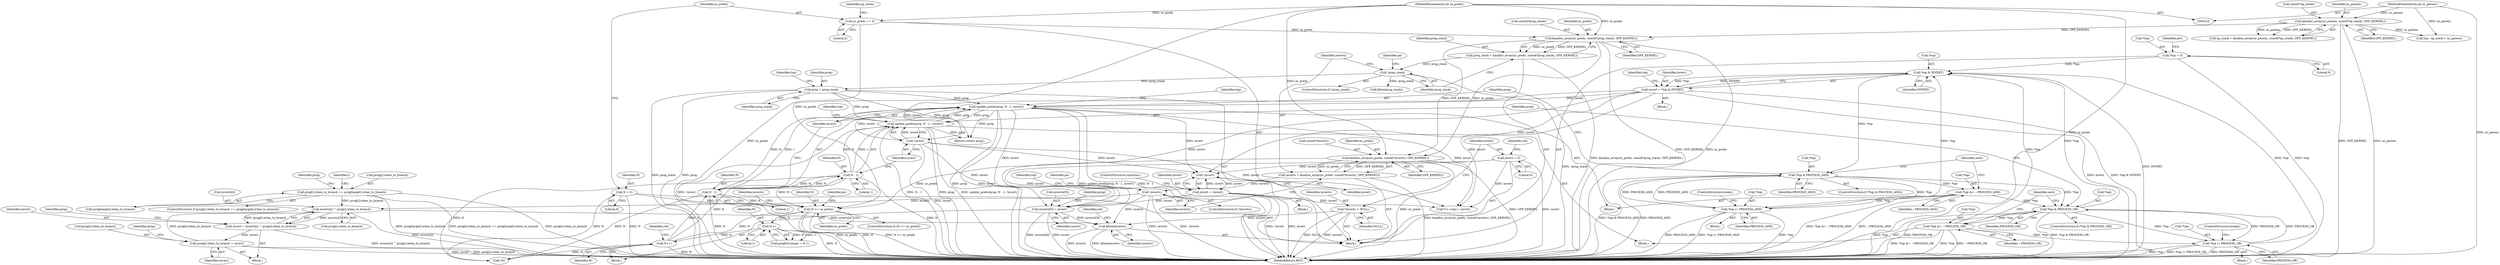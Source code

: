 digraph "0_linux_81f9c4e4177d31ced6f52a89bb70e93bfb77ca03_1@API" {
"1000621" [label="(Call,kfree(inverts))"];
"1000279" [label="(Call,inverts[N] = invert)"];
"1000369" [label="(Call,invert = *top & INVERT)"];
"1000371" [label="(Call,*top & INVERT)"];
"1000397" [label="(Call,*top |= PROCESS_AND)"];
"1000376" [label="(Call,*top & PROCESS_AND)"];
"1000387" [label="(Call,*top &= ~PROCESS_AND)"];
"1000403" [label="(Call,*top & PROCESS_OR)"];
"1000425" [label="(Call,*top |= PROCESS_OR)"];
"1000415" [label="(Call,*top &= ~PROCESS_OR)"];
"1000217" [label="(Call,*top = 0)"];
"1000262" [label="(Call,invert = !invert)"];
"1000264" [label="(Call,!invert)"];
"1000381" [label="(Call,update_preds(prog, N - 1, invert))"];
"1000408" [label="(Call,update_preds(prog, N - 1, !invert))"];
"1000214" [label="(Call,prog = prog_stack)"];
"1000184" [label="(Call,!prog_stack)"];
"1000175" [label="(Call,prog_stack = kmalloc_array(nr_preds, sizeof(*prog_stack), GFP_KERNEL))"];
"1000177" [label="(Call,kmalloc_array(nr_preds, sizeof(*prog_stack), GFP_KERNEL))"];
"1000157" [label="(Call,nr_preds += 2)"];
"1000125" [label="(MethodParameterIn,int nr_preds)"];
"1000162" [label="(Call,kmalloc_array(nr_parens, sizeof(*op_stack), GFP_KERNEL))"];
"1000124" [label="(MethodParameterIn,int nr_parens)"];
"1000410" [label="(Call,N - 1)"];
"1000383" [label="(Call,N - 1)"];
"1000322" [label="(Call,N++)"];
"1000290" [label="(Call,N-1)"];
"1000268" [label="(Call,N >= nr_preds)"];
"1000153" [label="(Call,N = 0)"];
"1000195" [label="(Call,kmalloc_array(nr_preds, sizeof(*inverts), GFP_KERNEL))"];
"1000413" [label="(Call,!invert)"];
"1000143" [label="(Call,invert = 0)"];
"1000583" [label="(Call,inverts[i] ^ prog[i].when_to_branch)"];
"1000202" [label="(Call,!inverts)"];
"1000193" [label="(Call,inverts = kmalloc_array(nr_preds, sizeof(*inverts), GFP_KERNEL))"];
"1000549" [label="(Call,prog[i].when_to_branch == prog[target].when_to_branch)"];
"1000592" [label="(Call,prog[i].when_to_branch = invert)"];
"1000581" [label="(Call,invert = inverts[i] ^ prog[i].when_to_branch)"];
"1000137" [label="(Call,*inverts = NULL)"];
"1000396" [label="(Block,)"];
"1000404" [label="(Call,*top)"];
"1000381" [label="(Call,update_preds(prog, N - 1, invert))"];
"1000175" [label="(Call,prog_stack = kmalloc_array(nr_preds, sizeof(*prog_stack), GFP_KERNEL))"];
"1000281" [label="(Identifier,inverts)"];
"1000195" [label="(Call,kmalloc_array(nr_preds, sizeof(*inverts), GFP_KERNEL))"];
"1000409" [label="(Identifier,prog)"];
"1000330" [label="(Block,)"];
"1000153" [label="(Call,N = 0)"];
"1000549" [label="(Call,prog[i].when_to_branch == prog[target].when_to_branch)"];
"1000155" [label="(Literal,0)"];
"1000386" [label="(Identifier,invert)"];
"1000267" [label="(ControlStructure,if (N >= nr_preds))"];
"1000266" [label="(ControlStructure,continue;)"];
"1000614" [label="(Return,return prog;)"];
"1000422" [label="(Identifier,next)"];
"1000177" [label="(Call,kmalloc_array(nr_preds, sizeof(*prog_stack), GFP_KERNEL))"];
"1000411" [label="(Identifier,N)"];
"1000216" [label="(Identifier,prog_stack)"];
"1000370" [label="(Identifier,invert)"];
"1000280" [label="(Call,inverts[N])"];
"1000378" [label="(Identifier,top)"];
"1000394" [label="(Identifier,next)"];
"1000413" [label="(Call,!invert)"];
"1000145" [label="(Literal,0)"];
"1000193" [label="(Call,inverts = kmalloc_array(nr_preds, sizeof(*inverts), GFP_KERNEL))"];
"1000241" [label="(Call,top - op_stack > nr_parens)"];
"1000212" [label="(Identifier,top)"];
"1000217" [label="(Call,*top = 0)"];
"1000182" [label="(Identifier,GFP_KERNEL)"];
"1000194" [label="(Identifier,inverts)"];
"1000385" [label="(Literal,1)"];
"1000400" [label="(Identifier,PROCESS_AND)"];
"1000424" [label="(Block,)"];
"1000581" [label="(Call,invert = inverts[i] ^ prog[i].when_to_branch)"];
"1000555" [label="(Call,prog[target].when_to_branch)"];
"1000162" [label="(Call,kmalloc_array(nr_parens, sizeof(*op_stack), GFP_KERNEL))"];
"1000183" [label="(ControlStructure,if (!prog_stack))"];
"1000417" [label="(Identifier,top)"];
"1000408" [label="(Call,update_preds(prog, N - 1, !invert))"];
"1000163" [label="(Identifier,nr_parens)"];
"1000265" [label="(Identifier,invert)"];
"1000375" [label="(ControlStructure,if (*top & PROCESS_AND))"];
"1000325" [label="(Identifier,ret)"];
"1000203" [label="(Identifier,inverts)"];
"1000129" [label="(Block,)"];
"1000176" [label="(Identifier,prog_stack)"];
"1000284" [label="(Call,prog[N].target = N-1)"];
"1000538" [label="(Identifier,i)"];
"1000219" [label="(Identifier,top)"];
"1000185" [label="(Identifier,prog_stack)"];
"1000415" [label="(Call,*top &= ~PROCESS_OR)"];
"1000376" [label="(Call,*top & PROCESS_AND)"];
"1000220" [label="(Literal,0)"];
"1000238" [label="(Block,)"];
"1000582" [label="(Identifier,invert)"];
"1000263" [label="(Identifier,invert)"];
"1000158" [label="(Identifier,nr_preds)"];
"1000214" [label="(Call,prog = prog_stack)"];
"1000137" [label="(Call,*inverts = NULL)"];
"1000593" [label="(Call,prog[i].when_to_branch)"];
"1000269" [label="(Identifier,N)"];
"1000188" [label="(Identifier,pe)"];
"1000279" [label="(Call,inverts[N] = invert)"];
"1000143" [label="(Call,invert = 0)"];
"1000250" [label="(Call,*(++top) = invert)"];
"1000416" [label="(Call,*top)"];
"1000550" [label="(Call,prog[i].when_to_branch)"];
"1000262" [label="(Call,invert = !invert)"];
"1000426" [label="(Call,*top)"];
"1000584" [label="(Call,inverts[i])"];
"1000154" [label="(Identifier,N)"];
"1000563" [label="(Identifier,prog)"];
"1000283" [label="(Identifier,invert)"];
"1000138" [label="(Identifier,inverts)"];
"1000268" [label="(Call,N >= nr_preds)"];
"1000583" [label="(Call,inverts[i] ^ prog[i].when_to_branch)"];
"1000323" [label="(Identifier,N)"];
"1000412" [label="(Literal,1)"];
"1000387" [label="(Call,*top &= ~PROCESS_AND)"];
"1000621" [label="(Call,kfree(inverts))"];
"1000374" [label="(Identifier,INVERT)"];
"1000619" [label="(Call,kfree(prog_stack))"];
"1000270" [label="(Identifier,nr_preds)"];
"1000598" [label="(Identifier,invert)"];
"1000223" [label="(Identifier,ptr)"];
"1000206" [label="(Identifier,pe)"];
"1000164" [label="(Call,sizeof(*op_stack))"];
"1000397" [label="(Call,*top |= PROCESS_AND)"];
"1000383" [label="(Call,N - 1)"];
"1000382" [label="(Identifier,prog)"];
"1000626" [label="(MethodReturn,RET)"];
"1000202" [label="(Call,!inverts)"];
"1000287" [label="(Identifier,prog)"];
"1000425" [label="(Call,*top |= PROCESS_OR)"];
"1000407" [label="(Block,)"];
"1000197" [label="(Call,sizeof(*inverts))"];
"1000371" [label="(Call,*top & INVERT)"];
"1000580" [label="(Block,)"];
"1000414" [label="(Identifier,invert)"];
"1000196" [label="(Identifier,nr_preds)"];
"1000604" [label="(Identifier,prog)"];
"1000167" [label="(Identifier,GFP_KERNEL)"];
"1000148" [label="(Identifier,ret)"];
"1000390" [label="(Identifier,~PROCESS_AND)"];
"1000403" [label="(Call,*top & PROCESS_OR)"];
"1000587" [label="(Call,prog[i].when_to_branch)"];
"1000548" [label="(ControlStructure,if (prog[i].when_to_branch == prog[target].when_to_branch))"];
"1000380" [label="(Block,)"];
"1000291" [label="(Identifier,N)"];
"1000428" [label="(Identifier,PROCESS_OR)"];
"1000124" [label="(MethodParameterIn,int nr_parens)"];
"1000372" [label="(Call,*top)"];
"1000595" [label="(Identifier,prog)"];
"1000144" [label="(Identifier,invert)"];
"1000369" [label="(Call,invert = *top & INVERT)"];
"1000384" [label="(Identifier,N)"];
"1000157" [label="(Call,nr_preds += 2)"];
"1000200" [label="(Identifier,GFP_KERNEL)"];
"1000273" [label="(Identifier,pe)"];
"1000622" [label="(Identifier,inverts)"];
"1000161" [label="(Identifier,op_stack)"];
"1000467" [label="(Call,!N)"];
"1000160" [label="(Call,op_stack = kmalloc_array(nr_parens, sizeof(*op_stack), GFP_KERNEL))"];
"1000377" [label="(Call,*top)"];
"1000406" [label="(Identifier,PROCESS_OR)"];
"1000290" [label="(Call,N-1)"];
"1000401" [label="(ControlStructure,break;)"];
"1000184" [label="(Call,!prog_stack)"];
"1000429" [label="(ControlStructure,break;)"];
"1000292" [label="(Literal,1)"];
"1000398" [label="(Call,*top)"];
"1000178" [label="(Identifier,nr_preds)"];
"1000125" [label="(MethodParameterIn,int nr_preds)"];
"1000201" [label="(ControlStructure,if (!inverts))"];
"1000139" [label="(Identifier,NULL)"];
"1000224" [label="(Block,)"];
"1000322" [label="(Call,N++)"];
"1000264" [label="(Call,!invert)"];
"1000388" [label="(Call,*top)"];
"1000410" [label="(Call,N - 1)"];
"1000592" [label="(Call,prog[i].when_to_branch = invert)"];
"1000389" [label="(Identifier,top)"];
"1000159" [label="(Literal,2)"];
"1000402" [label="(ControlStructure,if (*top & PROCESS_OR))"];
"1000625" [label="(Identifier,ret)"];
"1000218" [label="(Call,*top)"];
"1000179" [label="(Call,sizeof(*prog_stack))"];
"1000379" [label="(Identifier,PROCESS_AND)"];
"1000418" [label="(Identifier,~PROCESS_OR)"];
"1000215" [label="(Identifier,prog)"];
"1000621" -> "1000129"  [label="AST: "];
"1000621" -> "1000622"  [label="CFG: "];
"1000622" -> "1000621"  [label="AST: "];
"1000625" -> "1000621"  [label="CFG: "];
"1000621" -> "1000626"  [label="DDG: inverts"];
"1000621" -> "1000626"  [label="DDG: kfree(inverts)"];
"1000279" -> "1000621"  [label="DDG: inverts[N]"];
"1000583" -> "1000621"  [label="DDG: inverts[i]"];
"1000202" -> "1000621"  [label="DDG: inverts"];
"1000137" -> "1000621"  [label="DDG: inverts"];
"1000279" -> "1000224"  [label="AST: "];
"1000279" -> "1000283"  [label="CFG: "];
"1000280" -> "1000279"  [label="AST: "];
"1000283" -> "1000279"  [label="AST: "];
"1000287" -> "1000279"  [label="CFG: "];
"1000279" -> "1000626"  [label="DDG: inverts[N]"];
"1000279" -> "1000626"  [label="DDG: invert"];
"1000369" -> "1000279"  [label="DDG: invert"];
"1000262" -> "1000279"  [label="DDG: invert"];
"1000381" -> "1000279"  [label="DDG: invert"];
"1000413" -> "1000279"  [label="DDG: invert"];
"1000143" -> "1000279"  [label="DDG: invert"];
"1000369" -> "1000330"  [label="AST: "];
"1000369" -> "1000371"  [label="CFG: "];
"1000370" -> "1000369"  [label="AST: "];
"1000371" -> "1000369"  [label="AST: "];
"1000378" -> "1000369"  [label="CFG: "];
"1000369" -> "1000626"  [label="DDG: invert"];
"1000369" -> "1000626"  [label="DDG: *top & INVERT"];
"1000369" -> "1000250"  [label="DDG: invert"];
"1000369" -> "1000264"  [label="DDG: invert"];
"1000371" -> "1000369"  [label="DDG: *top"];
"1000371" -> "1000369"  [label="DDG: INVERT"];
"1000369" -> "1000381"  [label="DDG: invert"];
"1000369" -> "1000413"  [label="DDG: invert"];
"1000371" -> "1000374"  [label="CFG: "];
"1000372" -> "1000371"  [label="AST: "];
"1000374" -> "1000371"  [label="AST: "];
"1000371" -> "1000626"  [label="DDG: INVERT"];
"1000397" -> "1000371"  [label="DDG: *top"];
"1000403" -> "1000371"  [label="DDG: *top"];
"1000425" -> "1000371"  [label="DDG: *top"];
"1000217" -> "1000371"  [label="DDG: *top"];
"1000415" -> "1000371"  [label="DDG: *top"];
"1000371" -> "1000376"  [label="DDG: *top"];
"1000397" -> "1000396"  [label="AST: "];
"1000397" -> "1000400"  [label="CFG: "];
"1000398" -> "1000397"  [label="AST: "];
"1000400" -> "1000397"  [label="AST: "];
"1000401" -> "1000397"  [label="CFG: "];
"1000397" -> "1000626"  [label="DDG: *top |= PROCESS_AND"];
"1000397" -> "1000626"  [label="DDG: *top"];
"1000397" -> "1000626"  [label="DDG: PROCESS_AND"];
"1000397" -> "1000376"  [label="DDG: PROCESS_AND"];
"1000376" -> "1000397"  [label="DDG: *top"];
"1000376" -> "1000397"  [label="DDG: PROCESS_AND"];
"1000387" -> "1000397"  [label="DDG: *top"];
"1000376" -> "1000375"  [label="AST: "];
"1000376" -> "1000379"  [label="CFG: "];
"1000377" -> "1000376"  [label="AST: "];
"1000379" -> "1000376"  [label="AST: "];
"1000382" -> "1000376"  [label="CFG: "];
"1000394" -> "1000376"  [label="CFG: "];
"1000376" -> "1000626"  [label="DDG: *top & PROCESS_AND"];
"1000376" -> "1000626"  [label="DDG: PROCESS_AND"];
"1000376" -> "1000387"  [label="DDG: *top"];
"1000376" -> "1000403"  [label="DDG: *top"];
"1000387" -> "1000380"  [label="AST: "];
"1000387" -> "1000390"  [label="CFG: "];
"1000388" -> "1000387"  [label="AST: "];
"1000390" -> "1000387"  [label="AST: "];
"1000394" -> "1000387"  [label="CFG: "];
"1000387" -> "1000626"  [label="DDG: *top &= ~PROCESS_AND"];
"1000387" -> "1000626"  [label="DDG: ~PROCESS_AND"];
"1000387" -> "1000403"  [label="DDG: *top"];
"1000403" -> "1000402"  [label="AST: "];
"1000403" -> "1000406"  [label="CFG: "];
"1000404" -> "1000403"  [label="AST: "];
"1000406" -> "1000403"  [label="AST: "];
"1000409" -> "1000403"  [label="CFG: "];
"1000422" -> "1000403"  [label="CFG: "];
"1000403" -> "1000626"  [label="DDG: *top"];
"1000403" -> "1000626"  [label="DDG: *top & PROCESS_OR"];
"1000403" -> "1000626"  [label="DDG: PROCESS_OR"];
"1000425" -> "1000403"  [label="DDG: PROCESS_OR"];
"1000403" -> "1000415"  [label="DDG: *top"];
"1000403" -> "1000425"  [label="DDG: *top"];
"1000403" -> "1000425"  [label="DDG: PROCESS_OR"];
"1000425" -> "1000424"  [label="AST: "];
"1000425" -> "1000428"  [label="CFG: "];
"1000426" -> "1000425"  [label="AST: "];
"1000428" -> "1000425"  [label="AST: "];
"1000429" -> "1000425"  [label="CFG: "];
"1000425" -> "1000626"  [label="DDG: PROCESS_OR"];
"1000425" -> "1000626"  [label="DDG: *top"];
"1000425" -> "1000626"  [label="DDG: *top |= PROCESS_OR"];
"1000415" -> "1000425"  [label="DDG: *top"];
"1000415" -> "1000407"  [label="AST: "];
"1000415" -> "1000418"  [label="CFG: "];
"1000416" -> "1000415"  [label="AST: "];
"1000418" -> "1000415"  [label="AST: "];
"1000422" -> "1000415"  [label="CFG: "];
"1000415" -> "1000626"  [label="DDG: *top"];
"1000415" -> "1000626"  [label="DDG: ~PROCESS_OR"];
"1000415" -> "1000626"  [label="DDG: *top &= ~PROCESS_OR"];
"1000217" -> "1000129"  [label="AST: "];
"1000217" -> "1000220"  [label="CFG: "];
"1000218" -> "1000217"  [label="AST: "];
"1000220" -> "1000217"  [label="AST: "];
"1000223" -> "1000217"  [label="CFG: "];
"1000217" -> "1000626"  [label="DDG: *top"];
"1000262" -> "1000238"  [label="AST: "];
"1000262" -> "1000264"  [label="CFG: "];
"1000263" -> "1000262"  [label="AST: "];
"1000264" -> "1000262"  [label="AST: "];
"1000266" -> "1000262"  [label="CFG: "];
"1000262" -> "1000626"  [label="DDG: !invert"];
"1000262" -> "1000626"  [label="DDG: invert"];
"1000262" -> "1000250"  [label="DDG: invert"];
"1000264" -> "1000262"  [label="DDG: invert"];
"1000262" -> "1000264"  [label="DDG: invert"];
"1000264" -> "1000265"  [label="CFG: "];
"1000265" -> "1000264"  [label="AST: "];
"1000381" -> "1000264"  [label="DDG: invert"];
"1000413" -> "1000264"  [label="DDG: invert"];
"1000143" -> "1000264"  [label="DDG: invert"];
"1000381" -> "1000380"  [label="AST: "];
"1000381" -> "1000386"  [label="CFG: "];
"1000382" -> "1000381"  [label="AST: "];
"1000383" -> "1000381"  [label="AST: "];
"1000386" -> "1000381"  [label="AST: "];
"1000389" -> "1000381"  [label="CFG: "];
"1000381" -> "1000626"  [label="DDG: N - 1"];
"1000381" -> "1000626"  [label="DDG: prog"];
"1000381" -> "1000626"  [label="DDG: invert"];
"1000381" -> "1000626"  [label="DDG: update_preds(prog, N - 1, invert)"];
"1000381" -> "1000250"  [label="DDG: invert"];
"1000408" -> "1000381"  [label="DDG: prog"];
"1000214" -> "1000381"  [label="DDG: prog"];
"1000383" -> "1000381"  [label="DDG: N"];
"1000383" -> "1000381"  [label="DDG: 1"];
"1000381" -> "1000408"  [label="DDG: prog"];
"1000381" -> "1000413"  [label="DDG: invert"];
"1000381" -> "1000614"  [label="DDG: prog"];
"1000408" -> "1000407"  [label="AST: "];
"1000408" -> "1000413"  [label="CFG: "];
"1000409" -> "1000408"  [label="AST: "];
"1000410" -> "1000408"  [label="AST: "];
"1000413" -> "1000408"  [label="AST: "];
"1000417" -> "1000408"  [label="CFG: "];
"1000408" -> "1000626"  [label="DDG: prog"];
"1000408" -> "1000626"  [label="DDG: update_preds(prog, N - 1, !invert)"];
"1000408" -> "1000626"  [label="DDG: !invert"];
"1000408" -> "1000626"  [label="DDG: N - 1"];
"1000214" -> "1000408"  [label="DDG: prog"];
"1000410" -> "1000408"  [label="DDG: N"];
"1000410" -> "1000408"  [label="DDG: 1"];
"1000413" -> "1000408"  [label="DDG: invert"];
"1000408" -> "1000614"  [label="DDG: prog"];
"1000214" -> "1000129"  [label="AST: "];
"1000214" -> "1000216"  [label="CFG: "];
"1000215" -> "1000214"  [label="AST: "];
"1000216" -> "1000214"  [label="AST: "];
"1000219" -> "1000214"  [label="CFG: "];
"1000214" -> "1000626"  [label="DDG: prog_stack"];
"1000214" -> "1000626"  [label="DDG: prog"];
"1000184" -> "1000214"  [label="DDG: prog_stack"];
"1000214" -> "1000614"  [label="DDG: prog"];
"1000184" -> "1000183"  [label="AST: "];
"1000184" -> "1000185"  [label="CFG: "];
"1000185" -> "1000184"  [label="AST: "];
"1000188" -> "1000184"  [label="CFG: "];
"1000194" -> "1000184"  [label="CFG: "];
"1000184" -> "1000626"  [label="DDG: !prog_stack"];
"1000175" -> "1000184"  [label="DDG: prog_stack"];
"1000184" -> "1000619"  [label="DDG: prog_stack"];
"1000175" -> "1000129"  [label="AST: "];
"1000175" -> "1000177"  [label="CFG: "];
"1000176" -> "1000175"  [label="AST: "];
"1000177" -> "1000175"  [label="AST: "];
"1000185" -> "1000175"  [label="CFG: "];
"1000175" -> "1000626"  [label="DDG: kmalloc_array(nr_preds, sizeof(*prog_stack), GFP_KERNEL)"];
"1000177" -> "1000175"  [label="DDG: nr_preds"];
"1000177" -> "1000175"  [label="DDG: GFP_KERNEL"];
"1000177" -> "1000182"  [label="CFG: "];
"1000178" -> "1000177"  [label="AST: "];
"1000179" -> "1000177"  [label="AST: "];
"1000182" -> "1000177"  [label="AST: "];
"1000177" -> "1000626"  [label="DDG: GFP_KERNEL"];
"1000177" -> "1000626"  [label="DDG: nr_preds"];
"1000157" -> "1000177"  [label="DDG: nr_preds"];
"1000125" -> "1000177"  [label="DDG: nr_preds"];
"1000162" -> "1000177"  [label="DDG: GFP_KERNEL"];
"1000177" -> "1000195"  [label="DDG: nr_preds"];
"1000177" -> "1000195"  [label="DDG: GFP_KERNEL"];
"1000157" -> "1000129"  [label="AST: "];
"1000157" -> "1000159"  [label="CFG: "];
"1000158" -> "1000157"  [label="AST: "];
"1000159" -> "1000157"  [label="AST: "];
"1000161" -> "1000157"  [label="CFG: "];
"1000157" -> "1000626"  [label="DDG: nr_preds"];
"1000125" -> "1000157"  [label="DDG: nr_preds"];
"1000125" -> "1000122"  [label="AST: "];
"1000125" -> "1000626"  [label="DDG: nr_preds"];
"1000125" -> "1000195"  [label="DDG: nr_preds"];
"1000125" -> "1000268"  [label="DDG: nr_preds"];
"1000162" -> "1000160"  [label="AST: "];
"1000162" -> "1000167"  [label="CFG: "];
"1000163" -> "1000162"  [label="AST: "];
"1000164" -> "1000162"  [label="AST: "];
"1000167" -> "1000162"  [label="AST: "];
"1000160" -> "1000162"  [label="CFG: "];
"1000162" -> "1000626"  [label="DDG: GFP_KERNEL"];
"1000162" -> "1000626"  [label="DDG: nr_parens"];
"1000162" -> "1000160"  [label="DDG: nr_parens"];
"1000162" -> "1000160"  [label="DDG: GFP_KERNEL"];
"1000124" -> "1000162"  [label="DDG: nr_parens"];
"1000162" -> "1000241"  [label="DDG: nr_parens"];
"1000124" -> "1000122"  [label="AST: "];
"1000124" -> "1000626"  [label="DDG: nr_parens"];
"1000124" -> "1000241"  [label="DDG: nr_parens"];
"1000410" -> "1000412"  [label="CFG: "];
"1000411" -> "1000410"  [label="AST: "];
"1000412" -> "1000410"  [label="AST: "];
"1000414" -> "1000410"  [label="CFG: "];
"1000410" -> "1000626"  [label="DDG: N"];
"1000410" -> "1000268"  [label="DDG: N"];
"1000410" -> "1000383"  [label="DDG: N"];
"1000383" -> "1000410"  [label="DDG: N"];
"1000322" -> "1000410"  [label="DDG: N"];
"1000410" -> "1000467"  [label="DDG: N"];
"1000383" -> "1000385"  [label="CFG: "];
"1000384" -> "1000383"  [label="AST: "];
"1000385" -> "1000383"  [label="AST: "];
"1000386" -> "1000383"  [label="CFG: "];
"1000383" -> "1000626"  [label="DDG: N"];
"1000383" -> "1000268"  [label="DDG: N"];
"1000322" -> "1000383"  [label="DDG: N"];
"1000383" -> "1000467"  [label="DDG: N"];
"1000322" -> "1000224"  [label="AST: "];
"1000322" -> "1000323"  [label="CFG: "];
"1000323" -> "1000322"  [label="AST: "];
"1000325" -> "1000322"  [label="CFG: "];
"1000322" -> "1000626"  [label="DDG: N"];
"1000322" -> "1000268"  [label="DDG: N"];
"1000290" -> "1000322"  [label="DDG: N"];
"1000322" -> "1000467"  [label="DDG: N"];
"1000290" -> "1000284"  [label="AST: "];
"1000290" -> "1000292"  [label="CFG: "];
"1000291" -> "1000290"  [label="AST: "];
"1000292" -> "1000290"  [label="AST: "];
"1000284" -> "1000290"  [label="CFG: "];
"1000290" -> "1000626"  [label="DDG: N"];
"1000290" -> "1000284"  [label="DDG: N"];
"1000290" -> "1000284"  [label="DDG: 1"];
"1000268" -> "1000290"  [label="DDG: N"];
"1000268" -> "1000267"  [label="AST: "];
"1000268" -> "1000270"  [label="CFG: "];
"1000269" -> "1000268"  [label="AST: "];
"1000270" -> "1000268"  [label="AST: "];
"1000273" -> "1000268"  [label="CFG: "];
"1000281" -> "1000268"  [label="CFG: "];
"1000268" -> "1000626"  [label="DDG: N"];
"1000268" -> "1000626"  [label="DDG: N >= nr_preds"];
"1000268" -> "1000626"  [label="DDG: nr_preds"];
"1000153" -> "1000268"  [label="DDG: N"];
"1000195" -> "1000268"  [label="DDG: nr_preds"];
"1000153" -> "1000129"  [label="AST: "];
"1000153" -> "1000155"  [label="CFG: "];
"1000154" -> "1000153"  [label="AST: "];
"1000155" -> "1000153"  [label="AST: "];
"1000158" -> "1000153"  [label="CFG: "];
"1000153" -> "1000626"  [label="DDG: N"];
"1000153" -> "1000467"  [label="DDG: N"];
"1000195" -> "1000193"  [label="AST: "];
"1000195" -> "1000200"  [label="CFG: "];
"1000196" -> "1000195"  [label="AST: "];
"1000197" -> "1000195"  [label="AST: "];
"1000200" -> "1000195"  [label="AST: "];
"1000193" -> "1000195"  [label="CFG: "];
"1000195" -> "1000626"  [label="DDG: GFP_KERNEL"];
"1000195" -> "1000626"  [label="DDG: nr_preds"];
"1000195" -> "1000193"  [label="DDG: nr_preds"];
"1000195" -> "1000193"  [label="DDG: GFP_KERNEL"];
"1000413" -> "1000414"  [label="CFG: "];
"1000414" -> "1000413"  [label="AST: "];
"1000413" -> "1000626"  [label="DDG: invert"];
"1000413" -> "1000250"  [label="DDG: invert"];
"1000143" -> "1000129"  [label="AST: "];
"1000143" -> "1000145"  [label="CFG: "];
"1000144" -> "1000143"  [label="AST: "];
"1000145" -> "1000143"  [label="AST: "];
"1000148" -> "1000143"  [label="CFG: "];
"1000143" -> "1000626"  [label="DDG: invert"];
"1000143" -> "1000250"  [label="DDG: invert"];
"1000583" -> "1000581"  [label="AST: "];
"1000583" -> "1000587"  [label="CFG: "];
"1000584" -> "1000583"  [label="AST: "];
"1000587" -> "1000583"  [label="AST: "];
"1000581" -> "1000583"  [label="CFG: "];
"1000583" -> "1000626"  [label="DDG: inverts[i]"];
"1000583" -> "1000581"  [label="DDG: inverts[i]"];
"1000583" -> "1000581"  [label="DDG: prog[i].when_to_branch"];
"1000202" -> "1000583"  [label="DDG: inverts"];
"1000549" -> "1000583"  [label="DDG: prog[i].when_to_branch"];
"1000592" -> "1000583"  [label="DDG: prog[i].when_to_branch"];
"1000202" -> "1000201"  [label="AST: "];
"1000202" -> "1000203"  [label="CFG: "];
"1000203" -> "1000202"  [label="AST: "];
"1000206" -> "1000202"  [label="CFG: "];
"1000212" -> "1000202"  [label="CFG: "];
"1000202" -> "1000626"  [label="DDG: inverts"];
"1000202" -> "1000626"  [label="DDG: !inverts"];
"1000193" -> "1000202"  [label="DDG: inverts"];
"1000193" -> "1000129"  [label="AST: "];
"1000194" -> "1000193"  [label="AST: "];
"1000203" -> "1000193"  [label="CFG: "];
"1000193" -> "1000626"  [label="DDG: kmalloc_array(nr_preds, sizeof(*inverts), GFP_KERNEL)"];
"1000549" -> "1000548"  [label="AST: "];
"1000549" -> "1000555"  [label="CFG: "];
"1000550" -> "1000549"  [label="AST: "];
"1000555" -> "1000549"  [label="AST: "];
"1000538" -> "1000549"  [label="CFG: "];
"1000563" -> "1000549"  [label="CFG: "];
"1000549" -> "1000626"  [label="DDG: prog[i].when_to_branch"];
"1000549" -> "1000626"  [label="DDG: prog[target].when_to_branch"];
"1000549" -> "1000626"  [label="DDG: prog[i].when_to_branch == prog[target].when_to_branch"];
"1000592" -> "1000580"  [label="AST: "];
"1000592" -> "1000598"  [label="CFG: "];
"1000593" -> "1000592"  [label="AST: "];
"1000598" -> "1000592"  [label="AST: "];
"1000604" -> "1000592"  [label="CFG: "];
"1000592" -> "1000626"  [label="DDG: invert"];
"1000592" -> "1000626"  [label="DDG: prog[i].when_to_branch"];
"1000581" -> "1000592"  [label="DDG: invert"];
"1000581" -> "1000580"  [label="AST: "];
"1000582" -> "1000581"  [label="AST: "];
"1000595" -> "1000581"  [label="CFG: "];
"1000581" -> "1000626"  [label="DDG: inverts[i] ^ prog[i].when_to_branch"];
"1000137" -> "1000129"  [label="AST: "];
"1000137" -> "1000139"  [label="CFG: "];
"1000138" -> "1000137"  [label="AST: "];
"1000139" -> "1000137"  [label="AST: "];
"1000144" -> "1000137"  [label="CFG: "];
"1000137" -> "1000626"  [label="DDG: NULL"];
"1000137" -> "1000626"  [label="DDG: inverts"];
}
